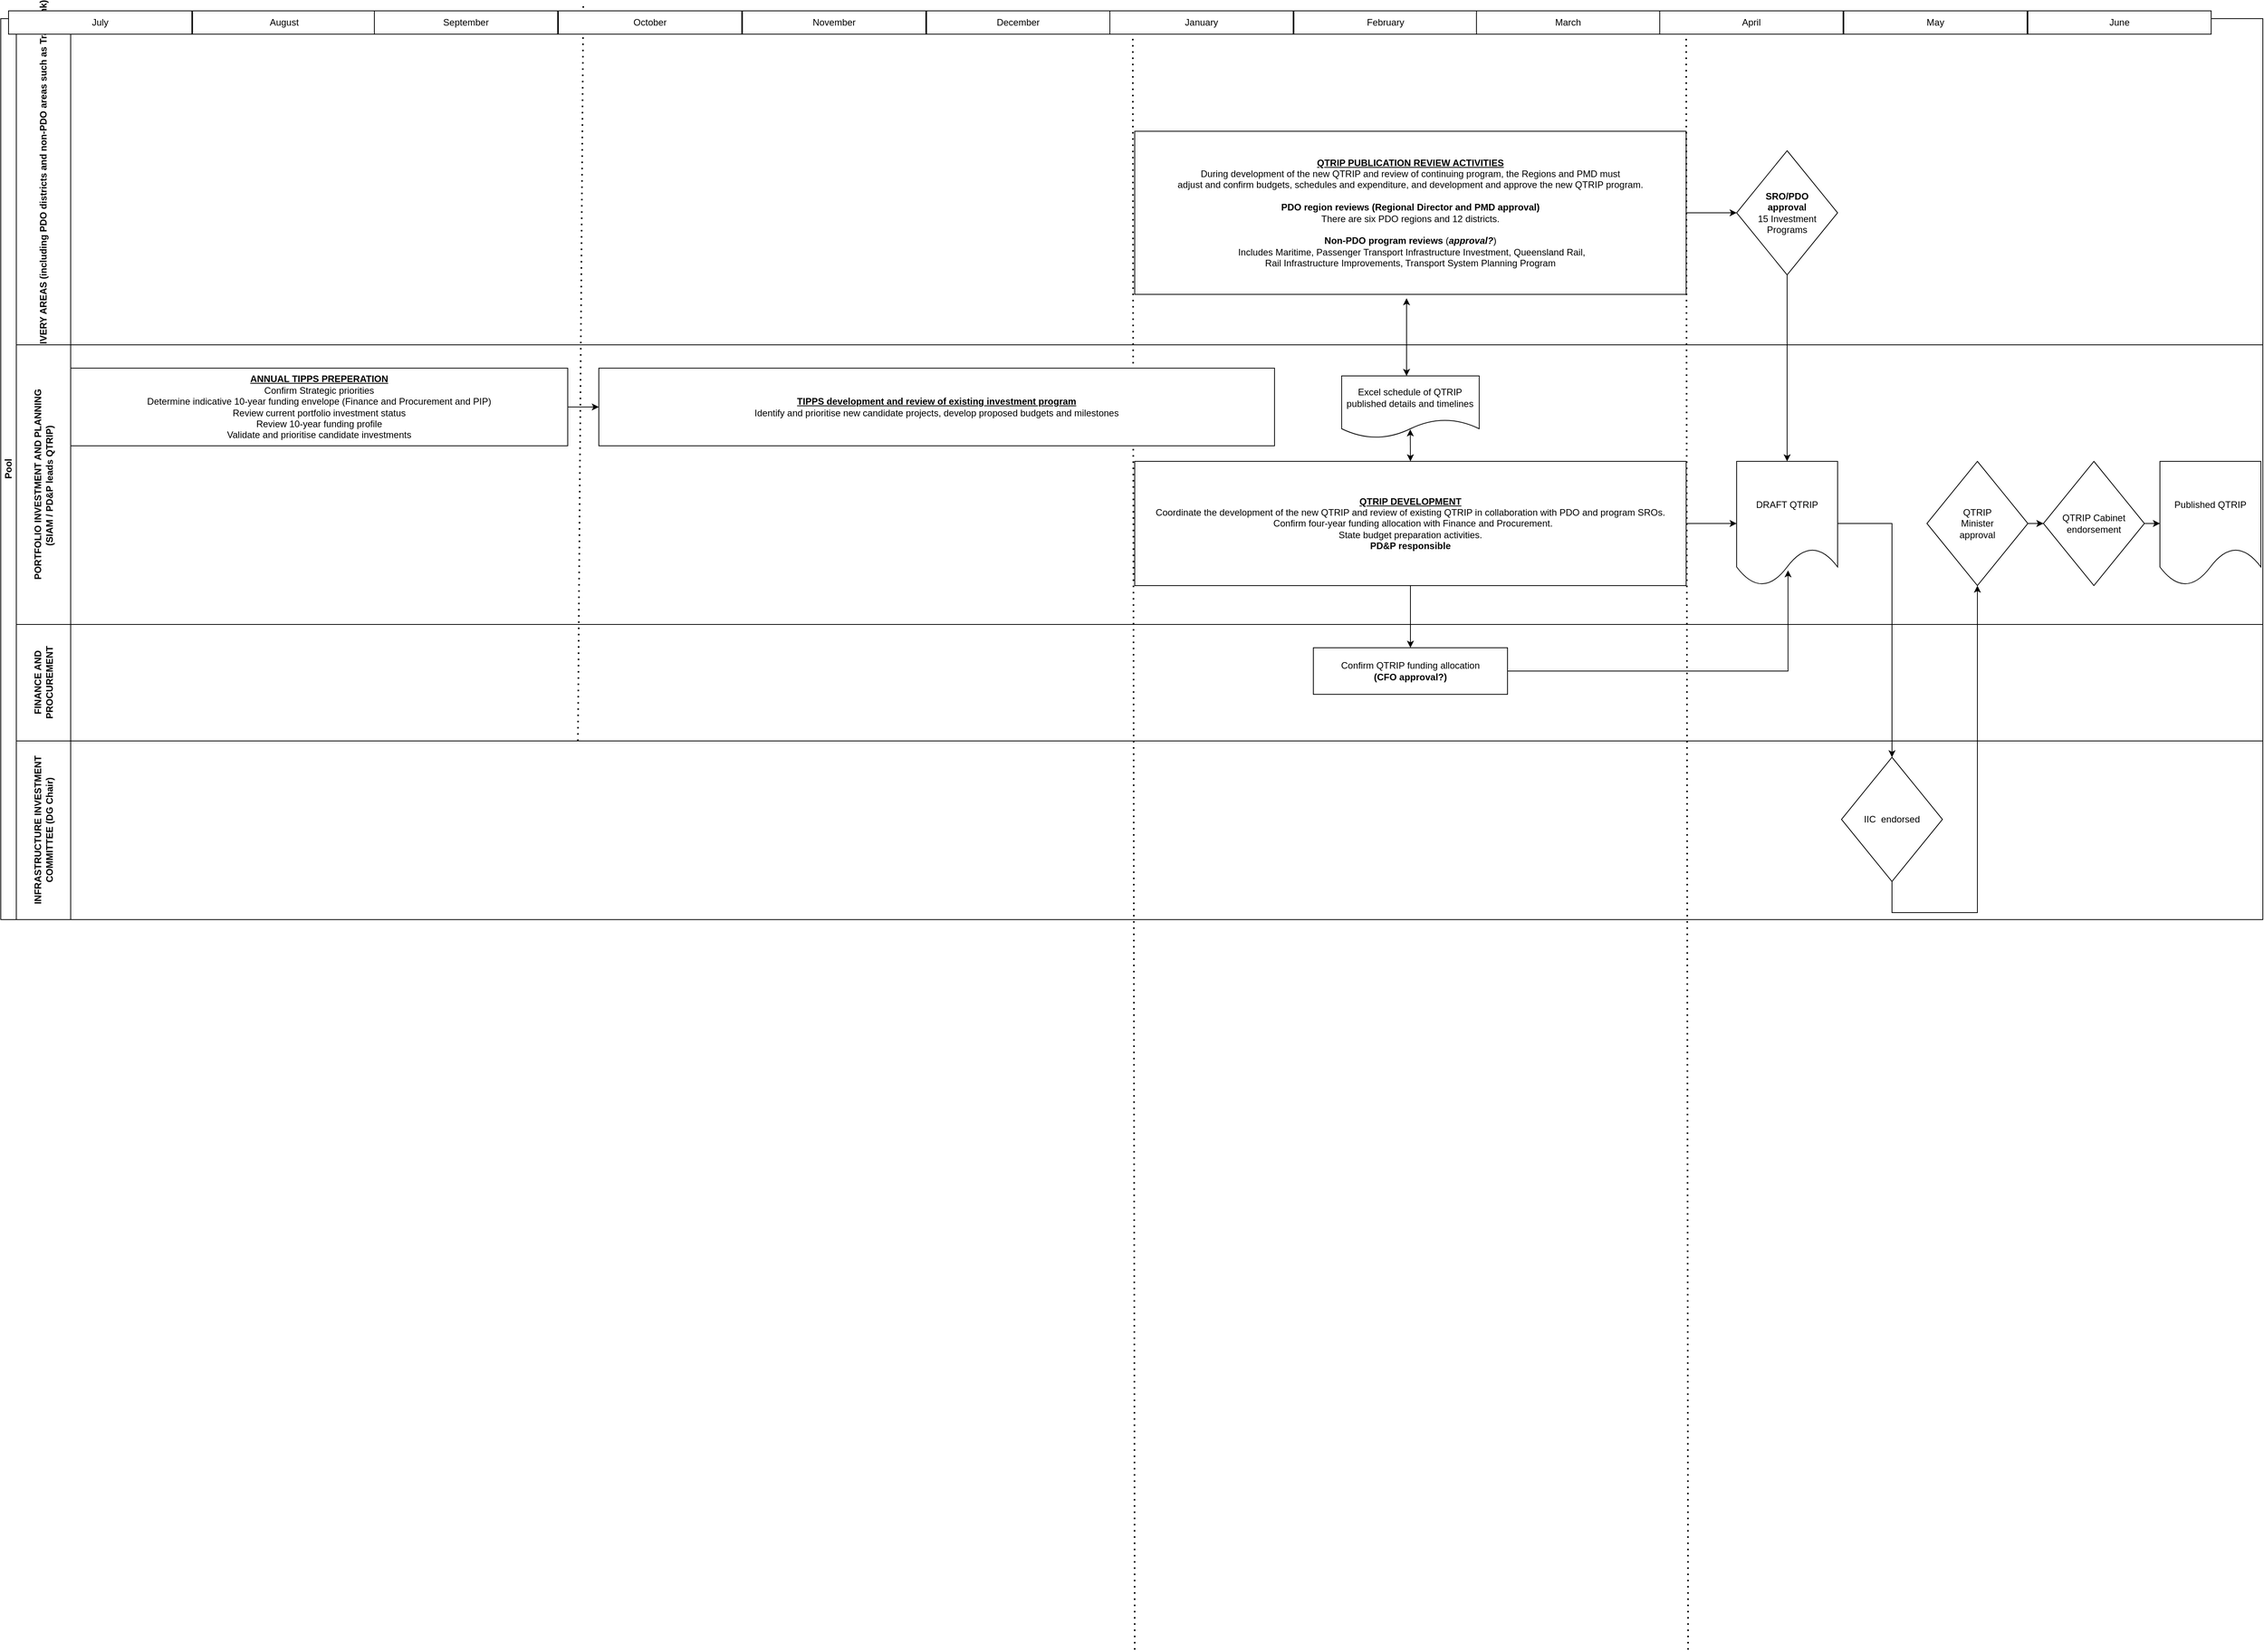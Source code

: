 <mxfile version="20.3.0" type="device" pages="3"><diagram id="prtHgNgQTEPvFCAcTncT" name="Annual portfolio process"><mxGraphModel dx="2662" dy="1730" grid="1" gridSize="10" guides="1" tooltips="1" connect="1" arrows="1" fold="1" page="1" pageScale="1" pageWidth="1654" pageHeight="1169" math="0" shadow="0"><root><mxCell id="0"/><mxCell id="1" parent="0"/><mxCell id="dNxyNK7c78bLwvsdeMH5-19" value="Pool" style="swimlane;html=1;childLayout=stackLayout;resizeParent=1;resizeParentMax=0;horizontal=0;startSize=20;horizontalStack=0;" parent="1" vertex="1"><mxGeometry x="200" y="90" width="2912.5" height="1160" as="geometry"/></mxCell><mxCell id="dNxyNK7c78bLwvsdeMH5-20" value="DELIVERY AREAS (including PDO districts and non-PDO areas such as Translink)" style="swimlane;html=1;startSize=70;horizontal=0;" parent="dNxyNK7c78bLwvsdeMH5-19" vertex="1"><mxGeometry x="20" width="2892.5" height="420" as="geometry"/></mxCell><mxCell id="J4HFlhDhFd4bc666YAR--60" value="" style="endArrow=none;dashed=1;html=1;dashPattern=1 3;strokeWidth=2;rounded=0;entryX=0;entryY=1;entryDx=0;entryDy=0;exitX=0.25;exitY=1;exitDx=0;exitDy=0;" parent="dNxyNK7c78bLwvsdeMH5-20" source="dNxyNK7c78bLwvsdeMH5-22" edge="1"><mxGeometry width="50" height="50" relative="1" as="geometry"><mxPoint x="730" y="940" as="sourcePoint"/><mxPoint x="730.0" y="-20" as="targetPoint"/></mxGeometry></mxCell><mxCell id="CpiX4Lv9qsMPHa_85J-V-12" style="edgeStyle=orthogonalEdgeStyle;rounded=0;orthogonalLoop=1;jettySize=auto;html=1;entryX=0;entryY=0.5;entryDx=0;entryDy=0;" parent="dNxyNK7c78bLwvsdeMH5-20" source="J4HFlhDhFd4bc666YAR--69" target="J4HFlhDhFd4bc666YAR--165" edge="1"><mxGeometry relative="1" as="geometry"/></mxCell><mxCell id="J4HFlhDhFd4bc666YAR--69" value="&lt;b style=&quot;text-decoration-line: underline;&quot;&gt;QTRIP PUBLICATION REVIEW ACTIVITIES&lt;br&gt;&lt;/b&gt;During development of the new QTRIP and review of continuing program, the Regions and PMD must&lt;br&gt;adjust and confirm budgets, schedules and expenditure, and development and approve the new QTRIP program.&lt;br&gt;&lt;br&gt;&lt;b&gt;PDO region reviews (&lt;/b&gt;&lt;b&gt;Regional Director and PMD approval)&lt;/b&gt;&lt;br&gt;There are six PDO regions and 12 districts.&lt;br&gt;&lt;br&gt;&lt;span style=&quot;font-weight: bold;&quot;&gt;Non-PDO program reviews&amp;nbsp;&lt;/span&gt;(&lt;i&gt;&lt;b&gt;approval?&lt;/b&gt;&lt;/i&gt;)&lt;br&gt;&lt;span style=&quot;white-space: pre;&quot;&gt; &lt;/span&gt;Includes Maritime, Passenger Transport Infrastructure Investment, Queensland Rail,&lt;br&gt;Rail Infrastructure Improvements, Transport System Planning Program" style="rounded=0;whiteSpace=wrap;html=1;" parent="dNxyNK7c78bLwvsdeMH5-20" vertex="1"><mxGeometry x="1440" y="145" width="710" height="210" as="geometry"/></mxCell><mxCell id="J4HFlhDhFd4bc666YAR--109" value="" style="endArrow=none;dashed=1;html=1;dashPattern=1 3;strokeWidth=2;rounded=0;entryX=0;entryY=1;entryDx=0;entryDy=0;" parent="dNxyNK7c78bLwvsdeMH5-20" edge="1"><mxGeometry x="20" width="50" height="50" relative="1" as="geometry"><mxPoint x="1440" y="2100" as="sourcePoint"/><mxPoint x="1437.5" as="targetPoint"/></mxGeometry></mxCell><mxCell id="J4HFlhDhFd4bc666YAR--110" value="" style="endArrow=none;dashed=1;html=1;dashPattern=1 3;strokeWidth=2;rounded=0;entryX=0;entryY=1;entryDx=0;entryDy=0;" parent="dNxyNK7c78bLwvsdeMH5-20" edge="1"><mxGeometry x="20" width="50" height="50" relative="1" as="geometry"><mxPoint x="2152.5" y="2100.0" as="sourcePoint"/><mxPoint x="2150" as="targetPoint"/></mxGeometry></mxCell><mxCell id="J4HFlhDhFd4bc666YAR--165" value="&lt;b&gt;SRO/PDO&lt;br&gt;approval&lt;/b&gt;&lt;br&gt;15 Investment&lt;br&gt;Programs" style="rhombus;whiteSpace=wrap;html=1;" parent="dNxyNK7c78bLwvsdeMH5-20" vertex="1"><mxGeometry x="2215" y="170" width="130" height="160" as="geometry"/></mxCell><mxCell id="dNxyNK7c78bLwvsdeMH5-21" value="PORTFOLIO INVESTMENT AND PLANNING&lt;br&gt;(SIAM / PD&amp;amp;P leads QTRIP)&amp;nbsp;" style="swimlane;html=1;startSize=70;horizontal=0;" parent="dNxyNK7c78bLwvsdeMH5-19" vertex="1"><mxGeometry x="20" y="420" width="2892.5" height="360" as="geometry"/></mxCell><mxCell id="J4HFlhDhFd4bc666YAR--175" value="" style="edgeStyle=orthogonalEdgeStyle;rounded=0;orthogonalLoop=1;jettySize=auto;html=1;" parent="dNxyNK7c78bLwvsdeMH5-21" source="J4HFlhDhFd4bc666YAR--126" target="J4HFlhDhFd4bc666YAR--174" edge="1"><mxGeometry relative="1" as="geometry"/></mxCell><mxCell id="J4HFlhDhFd4bc666YAR--126" value="&lt;b&gt;&lt;u&gt;QTRIP DEVELOPMENT&lt;/u&gt;&lt;/b&gt;&lt;br&gt;Coordinate the development of the new QTRIP and review of existing QTRIP in collaboration with PDO and program SROs.&lt;br&gt;&amp;nbsp; Confirm four-year funding allocation with Finance and Procurement.&lt;br&gt;State budget preparation activities.&lt;br&gt;&lt;b&gt;PD&amp;amp;P responsible&lt;/b&gt;" style="rounded=0;whiteSpace=wrap;html=1;" parent="dNxyNK7c78bLwvsdeMH5-21" vertex="1"><mxGeometry x="1440" y="150" width="710" height="160" as="geometry"/></mxCell><mxCell id="J4HFlhDhFd4bc666YAR--127" value="Excel schedule of QTRIP published details and timelines" style="shape=document;whiteSpace=wrap;html=1;boundedLbl=1;rounded=0;" parent="dNxyNK7c78bLwvsdeMH5-21" vertex="1"><mxGeometry x="1706.43" y="40" width="177.14" height="80" as="geometry"/></mxCell><mxCell id="J4HFlhDhFd4bc666YAR--174" value="DRAFT QTRIP" style="shape=document;whiteSpace=wrap;html=1;boundedLbl=1;rounded=0;" parent="dNxyNK7c78bLwvsdeMH5-21" vertex="1"><mxGeometry x="2215" y="150" width="130" height="160" as="geometry"/></mxCell><mxCell id="J4HFlhDhFd4bc666YAR--182" value="" style="edgeStyle=orthogonalEdgeStyle;rounded=0;orthogonalLoop=1;jettySize=auto;html=1;" parent="dNxyNK7c78bLwvsdeMH5-21" source="J4HFlhDhFd4bc666YAR--178" target="J4HFlhDhFd4bc666YAR--181" edge="1"><mxGeometry relative="1" as="geometry"/></mxCell><mxCell id="J4HFlhDhFd4bc666YAR--178" value="QTRIP &lt;br&gt;Minister&lt;br&gt;approval" style="rhombus;whiteSpace=wrap;html=1;rounded=0;" parent="dNxyNK7c78bLwvsdeMH5-21" vertex="1"><mxGeometry x="2460" y="150" width="130" height="160" as="geometry"/></mxCell><mxCell id="CpiX4Lv9qsMPHa_85J-V-31" style="edgeStyle=orthogonalEdgeStyle;rounded=0;orthogonalLoop=1;jettySize=auto;html=1;entryX=0;entryY=0.5;entryDx=0;entryDy=0;" parent="dNxyNK7c78bLwvsdeMH5-21" source="J4HFlhDhFd4bc666YAR--181" target="J4HFlhDhFd4bc666YAR--185" edge="1"><mxGeometry relative="1" as="geometry"/></mxCell><mxCell id="J4HFlhDhFd4bc666YAR--181" value="QTRIP Cabinet endorsement" style="rhombus;whiteSpace=wrap;html=1;rounded=0;" parent="dNxyNK7c78bLwvsdeMH5-21" vertex="1"><mxGeometry x="2610" y="150" width="130" height="160" as="geometry"/></mxCell><mxCell id="J4HFlhDhFd4bc666YAR--185" value="Published QTRIP" style="shape=document;whiteSpace=wrap;html=1;boundedLbl=1;rounded=0;" parent="dNxyNK7c78bLwvsdeMH5-21" vertex="1"><mxGeometry x="2760" y="150" width="130" height="160" as="geometry"/></mxCell><mxCell id="CpiX4Lv9qsMPHa_85J-V-23" value="" style="endArrow=classic;startArrow=classic;html=1;rounded=0;entryX=0.528;entryY=0.923;entryDx=0;entryDy=0;entryPerimeter=0;exitX=0.5;exitY=0;exitDx=0;exitDy=0;" parent="dNxyNK7c78bLwvsdeMH5-21" source="J4HFlhDhFd4bc666YAR--126" edge="1"><mxGeometry width="50" height="50" relative="1" as="geometry"><mxPoint x="1794.83" y="155" as="sourcePoint"/><mxPoint x="1794.79" y="108.84" as="targetPoint"/></mxGeometry></mxCell><mxCell id="CpiX4Lv9qsMPHa_85J-V-35" style="edgeStyle=orthogonalEdgeStyle;rounded=0;orthogonalLoop=1;jettySize=auto;html=1;entryX=0;entryY=0.5;entryDx=0;entryDy=0;" parent="dNxyNK7c78bLwvsdeMH5-21" source="J4HFlhDhFd4bc666YAR--111" target="J4HFlhDhFd4bc666YAR--131" edge="1"><mxGeometry relative="1" as="geometry"/></mxCell><mxCell id="J4HFlhDhFd4bc666YAR--111" value="&lt;b&gt;&lt;u&gt;ANNUAL TIPPS PREPERATION&lt;br&gt;&lt;/u&gt;&lt;/b&gt;Confirm Strategic priorities&lt;br&gt;Determine indicative 10-year funding envelope (Finance and Procurement and PIP)&lt;br&gt;Review current portfolio investment status&lt;br&gt;Review 10-year funding profile&lt;br&gt;Validate and prioritise candidate investments" style="rounded=0;whiteSpace=wrap;html=1;fontFamily=Helvetica;fontSize=12;fontColor=#000000;align=center;" parent="dNxyNK7c78bLwvsdeMH5-21" vertex="1"><mxGeometry x="70" y="30" width="640" height="100" as="geometry"/></mxCell><mxCell id="J4HFlhDhFd4bc666YAR--131" value="&lt;b&gt;&lt;u&gt;TIPPS development and review of existing investment program&lt;br&gt;&lt;/u&gt;&lt;/b&gt;Identify and prioritise new candidate projects, develop proposed budgets and milestones&lt;b&gt;&lt;u&gt;&lt;br&gt;&lt;/u&gt;&lt;/b&gt;" style="rounded=0;whiteSpace=wrap;html=1;" parent="dNxyNK7c78bLwvsdeMH5-21" vertex="1"><mxGeometry x="750" y="30" width="870" height="100" as="geometry"/></mxCell><mxCell id="dNxyNK7c78bLwvsdeMH5-22" value="FINANCE AND&lt;br&gt;PROCUREMENT" style="swimlane;html=1;startSize=70;horizontal=0;" parent="dNxyNK7c78bLwvsdeMH5-19" vertex="1"><mxGeometry x="20" y="780" width="2892.5" height="150" as="geometry"/></mxCell><mxCell id="J4HFlhDhFd4bc666YAR--172" value="Confirm QTRIP funding allocation&lt;br&gt;&lt;b&gt;(CFO approval?)&lt;/b&gt;" style="rounded=0;whiteSpace=wrap;html=1;" parent="dNxyNK7c78bLwvsdeMH5-22" vertex="1"><mxGeometry x="1670" y="30" width="250" height="60" as="geometry"/></mxCell><mxCell id="J4HFlhDhFd4bc666YAR--123" value="INFRASTRUCTURE INVESTMENT&lt;br&gt;COMMITTEE (DG Chair)" style="swimlane;html=1;startSize=70;horizontal=0;" parent="dNxyNK7c78bLwvsdeMH5-19" vertex="1"><mxGeometry x="20" y="930" width="2892.5" height="230" as="geometry"/></mxCell><mxCell id="J4HFlhDhFd4bc666YAR--176" value="IIC&amp;nbsp; endorsed" style="rhombus;whiteSpace=wrap;html=1;rounded=0;" parent="J4HFlhDhFd4bc666YAR--123" vertex="1"><mxGeometry x="2350" y="21" width="130" height="160" as="geometry"/></mxCell><mxCell id="CpiX4Lv9qsMPHa_85J-V-9" style="edgeStyle=orthogonalEdgeStyle;rounded=0;orthogonalLoop=1;jettySize=auto;html=1;entryX=0.5;entryY=0;entryDx=0;entryDy=0;" parent="dNxyNK7c78bLwvsdeMH5-19" source="J4HFlhDhFd4bc666YAR--165" target="J4HFlhDhFd4bc666YAR--174" edge="1"><mxGeometry relative="1" as="geometry"/></mxCell><mxCell id="CpiX4Lv9qsMPHa_85J-V-11" style="edgeStyle=orthogonalEdgeStyle;rounded=0;orthogonalLoop=1;jettySize=auto;html=1;entryX=0.5;entryY=0;entryDx=0;entryDy=0;" parent="dNxyNK7c78bLwvsdeMH5-19" source="J4HFlhDhFd4bc666YAR--174" target="J4HFlhDhFd4bc666YAR--176" edge="1"><mxGeometry relative="1" as="geometry"><mxPoint x="2430.0" y="930" as="targetPoint"/></mxGeometry></mxCell><mxCell id="CpiX4Lv9qsMPHa_85J-V-24" style="edgeStyle=orthogonalEdgeStyle;rounded=0;orthogonalLoop=1;jettySize=auto;html=1;entryX=0.5;entryY=0;entryDx=0;entryDy=0;" parent="dNxyNK7c78bLwvsdeMH5-19" source="J4HFlhDhFd4bc666YAR--126" target="J4HFlhDhFd4bc666YAR--172" edge="1"><mxGeometry relative="1" as="geometry"/></mxCell><mxCell id="CpiX4Lv9qsMPHa_85J-V-25" style="edgeStyle=orthogonalEdgeStyle;rounded=0;orthogonalLoop=1;jettySize=auto;html=1;entryX=0.509;entryY=0.877;entryDx=0;entryDy=0;entryPerimeter=0;" parent="dNxyNK7c78bLwvsdeMH5-19" source="J4HFlhDhFd4bc666YAR--172" target="J4HFlhDhFd4bc666YAR--174" edge="1"><mxGeometry relative="1" as="geometry"/></mxCell><mxCell id="CpiX4Lv9qsMPHa_85J-V-26" style="edgeStyle=orthogonalEdgeStyle;rounded=0;orthogonalLoop=1;jettySize=auto;html=1;entryX=0.5;entryY=1;entryDx=0;entryDy=0;" parent="dNxyNK7c78bLwvsdeMH5-19" source="J4HFlhDhFd4bc666YAR--176" target="J4HFlhDhFd4bc666YAR--178" edge="1"><mxGeometry relative="1" as="geometry"><Array as="points"><mxPoint x="2545" y="1151"/></Array></mxGeometry></mxCell><mxCell id="dNxyNK7c78bLwvsdeMH5-24" value="July" style="rounded=0;whiteSpace=wrap;html=1;fontFamily=Helvetica;fontSize=12;fontColor=#000000;align=center;" parent="1" vertex="1"><mxGeometry x="210" y="80" width="236" height="30" as="geometry"/></mxCell><mxCell id="J4HFlhDhFd4bc666YAR--98" value="August" style="rounded=0;whiteSpace=wrap;html=1;fontFamily=Helvetica;fontSize=12;fontColor=#000000;align=center;" parent="1" vertex="1"><mxGeometry x="447" y="80" width="236" height="30" as="geometry"/></mxCell><mxCell id="J4HFlhDhFd4bc666YAR--99" value="October" style="rounded=0;whiteSpace=wrap;html=1;fontFamily=Helvetica;fontSize=12;fontColor=#000000;align=center;" parent="1" vertex="1"><mxGeometry x="918" y="80" width="236" height="30" as="geometry"/></mxCell><mxCell id="J4HFlhDhFd4bc666YAR--100" value="September" style="rounded=0;whiteSpace=wrap;html=1;fontFamily=Helvetica;fontSize=12;fontColor=#000000;align=center;" parent="1" vertex="1"><mxGeometry x="681" y="80" width="236" height="30" as="geometry"/></mxCell><mxCell id="J4HFlhDhFd4bc666YAR--101" value="December" style="rounded=0;whiteSpace=wrap;html=1;fontFamily=Helvetica;fontSize=12;fontColor=#000000;align=center;" parent="1" vertex="1"><mxGeometry x="1392" y="80" width="236" height="30" as="geometry"/></mxCell><mxCell id="J4HFlhDhFd4bc666YAR--102" value="November" style="rounded=0;whiteSpace=wrap;html=1;fontFamily=Helvetica;fontSize=12;fontColor=#000000;align=center;" parent="1" vertex="1"><mxGeometry x="1155" y="80" width="236" height="30" as="geometry"/></mxCell><mxCell id="J4HFlhDhFd4bc666YAR--103" value="February" style="rounded=0;whiteSpace=wrap;html=1;fontFamily=Helvetica;fontSize=12;fontColor=#000000;align=center;" parent="1" vertex="1"><mxGeometry x="1865" y="80" width="236" height="30" as="geometry"/></mxCell><mxCell id="J4HFlhDhFd4bc666YAR--104" value="January" style="rounded=0;whiteSpace=wrap;html=1;fontFamily=Helvetica;fontSize=12;fontColor=#000000;align=center;" parent="1" vertex="1"><mxGeometry x="1628" y="80" width="236" height="30" as="geometry"/></mxCell><mxCell id="J4HFlhDhFd4bc666YAR--105" value="May" style="rounded=0;whiteSpace=wrap;html=1;fontFamily=Helvetica;fontSize=12;fontColor=#000000;align=center;" parent="1" vertex="1"><mxGeometry x="2573" y="80" width="236" height="30" as="geometry"/></mxCell><mxCell id="J4HFlhDhFd4bc666YAR--106" value="April" style="rounded=0;whiteSpace=wrap;html=1;fontFamily=Helvetica;fontSize=12;fontColor=#000000;align=center;" parent="1" vertex="1"><mxGeometry x="2336" y="80" width="236" height="30" as="geometry"/></mxCell><mxCell id="J4HFlhDhFd4bc666YAR--107" value="March" style="rounded=0;whiteSpace=wrap;html=1;fontFamily=Helvetica;fontSize=12;fontColor=#000000;align=center;" parent="1" vertex="1"><mxGeometry x="2100" y="80" width="236" height="30" as="geometry"/></mxCell><mxCell id="J4HFlhDhFd4bc666YAR--108" value="June" style="rounded=0;whiteSpace=wrap;html=1;fontFamily=Helvetica;fontSize=12;fontColor=#000000;align=center;" parent="1" vertex="1"><mxGeometry x="2810" y="80" width="236" height="30" as="geometry"/></mxCell><mxCell id="yKfj6UezUuoZRLsLaoU3-3" value="" style="endArrow=classic;startArrow=classic;html=1;rounded=0;" parent="1" edge="1"><mxGeometry width="50" height="50" relative="1" as="geometry"><mxPoint x="2010" y="550" as="sourcePoint"/><mxPoint x="2010" y="450" as="targetPoint"/></mxGeometry></mxCell></root></mxGraphModel></diagram><diagram id="KidIS7s5bapu1iftakVk" name="Investment prioritisation"><mxGraphModel dx="1331" dy="865" grid="1" gridSize="10" guides="1" tooltips="1" connect="1" arrows="1" fold="1" page="1" pageScale="1" pageWidth="1654" pageHeight="1169" math="0" shadow="0"><root><mxCell id="0"/><mxCell id="1" parent="0"/></root></mxGraphModel></diagram><diagram id="lmJK-2yLrPPL_k1sbxFB" name="QTRIP"><mxGraphModel dx="1554" dy="1018" grid="1" gridSize="10" guides="1" tooltips="1" connect="1" arrows="1" fold="1" page="1" pageScale="1" pageWidth="1654" pageHeight="1169" math="0" shadow="0"><root><mxCell id="0"/><mxCell id="1" parent="0"/><mxCell id="1NMxPis9Ar9ZYOywmdkB-1" value="Pool" style="swimlane;childLayout=stackLayout;resizeParent=1;resizeParentMax=0;horizontal=1;startSize=20;horizontalStack=0;fontSize=11;" vertex="1" parent="1"><mxGeometry x="110" y="100" width="1460" height="860" as="geometry"/></mxCell><mxCell id="1NMxPis9Ar9ZYOywmdkB-2" value="Lane 1" style="swimlane;startSize=20;horizontal=0;" vertex="1" parent="1NMxPis9Ar9ZYOywmdkB-1"><mxGeometry y="20" width="1460" height="320" as="geometry"/></mxCell><mxCell id="1NMxPis9Ar9ZYOywmdkB-7" value="&lt;font style=&quot;font-size: 10px;&quot;&gt;Final program changes&lt;br&gt;approved for Baseline QTRIP&lt;/font&gt;" style="shape=step;perimeter=stepPerimeter;whiteSpace=wrap;html=1;fixedSize=1;" vertex="1" parent="1NMxPis9Ar9ZYOywmdkB-2"><mxGeometry x="1276" y="260" width="180" height="50" as="geometry"/></mxCell><mxCell id="1NMxPis9Ar9ZYOywmdkB-36" value="JANUARY" style="rounded=0;whiteSpace=wrap;html=1;fontSize=10;" vertex="1" parent="1NMxPis9Ar9ZYOywmdkB-2"><mxGeometry x="20" width="240" height="30" as="geometry"/></mxCell><mxCell id="1NMxPis9Ar9ZYOywmdkB-37" value="FEBRUARY" style="rounded=0;whiteSpace=wrap;html=1;fontSize=10;" vertex="1" parent="1NMxPis9Ar9ZYOywmdkB-2"><mxGeometry x="260" width="240" height="30" as="geometry"/></mxCell><mxCell id="1NMxPis9Ar9ZYOywmdkB-38" value="MARCH" style="rounded=0;whiteSpace=wrap;html=1;fontSize=10;" vertex="1" parent="1NMxPis9Ar9ZYOywmdkB-2"><mxGeometry x="500" width="240" height="30" as="geometry"/></mxCell><mxCell id="1NMxPis9Ar9ZYOywmdkB-39" value="APRIL" style="rounded=0;whiteSpace=wrap;html=1;fontSize=10;" vertex="1" parent="1NMxPis9Ar9ZYOywmdkB-2"><mxGeometry x="740" width="240" height="30" as="geometry"/></mxCell><mxCell id="1NMxPis9Ar9ZYOywmdkB-40" value="MAY" style="rounded=0;whiteSpace=wrap;html=1;fontSize=10;" vertex="1" parent="1NMxPis9Ar9ZYOywmdkB-2"><mxGeometry x="980" width="240" height="30" as="geometry"/></mxCell><mxCell id="1NMxPis9Ar9ZYOywmdkB-41" value="JUNE" style="rounded=0;whiteSpace=wrap;html=1;fontSize=10;" vertex="1" parent="1NMxPis9Ar9ZYOywmdkB-2"><mxGeometry x="1220" width="240" height="30" as="geometry"/></mxCell><mxCell id="1NMxPis9Ar9ZYOywmdkB-46" value="Regional Director&lt;br&gt;Approval" style="rhombus;whiteSpace=wrap;html=1;fontSize=10;fillColor=#ffe6cc;strokeColor=#d79b00;" vertex="1" parent="1NMxPis9Ar9ZYOywmdkB-2"><mxGeometry x="1110" y="210" width="105" height="90" as="geometry"/></mxCell><mxCell id="1NMxPis9Ar9ZYOywmdkB-76" value="&lt;span style=&quot;font-size: 10px;&quot;&gt;Delivery areas review&lt;br&gt;QTRIP publication&lt;/span&gt;" style="shape=step;perimeter=stepPerimeter;whiteSpace=wrap;html=1;fixedSize=1;fillColor=#ffe6cc;strokeColor=#d79b00;" vertex="1" parent="1NMxPis9Ar9ZYOywmdkB-2"><mxGeometry x="750" y="250" width="180" height="50" as="geometry"/></mxCell><mxCell id="1NMxPis9Ar9ZYOywmdkB-77" value="&lt;span style=&quot;font-size: 10px;&quot;&gt;Delivery areas review&lt;br&gt;QTRIP publication&lt;/span&gt;" style="shape=step;perimeter=stepPerimeter;whiteSpace=wrap;html=1;fixedSize=1;fillColor=#ffe6cc;strokeColor=#d79b00;" vertex="1" parent="1NMxPis9Ar9ZYOywmdkB-2"><mxGeometry x="250" y="250" width="480" height="50" as="geometry"/></mxCell><mxCell id="1NMxPis9Ar9ZYOywmdkB-80" value="&lt;span style=&quot;font-size: 10px;&quot;&gt;Delivery areas review&lt;br&gt;QTRIP publication&lt;/span&gt;" style="shape=step;perimeter=stepPerimeter;whiteSpace=wrap;html=1;fixedSize=1;fillColor=#ffe6cc;strokeColor=#d79b00;" vertex="1" parent="1NMxPis9Ar9ZYOywmdkB-2"><mxGeometry x="920" y="250" width="150" height="50" as="geometry"/></mxCell><mxCell id="1NMxPis9Ar9ZYOywmdkB-85" value="" style="endArrow=none;dashed=1;html=1;rounded=0;strokeWidth=1;fontSize=10;endSize=6;entryX=0;entryY=1;entryDx=0;entryDy=0;" edge="1" parent="1NMxPis9Ar9ZYOywmdkB-2"><mxGeometry width="50" height="50" relative="1" as="geometry"><mxPoint x="1270" y="850" as="sourcePoint"/><mxPoint x="1270" y="30" as="targetPoint"/></mxGeometry></mxCell><mxCell id="1NMxPis9Ar9ZYOywmdkB-101" value="" style="edgeStyle=orthogonalEdgeStyle;rounded=0;orthogonalLoop=1;jettySize=auto;html=1;strokeWidth=2;fontSize=11;endSize=6;" edge="1" parent="1NMxPis9Ar9ZYOywmdkB-2" source="1NMxPis9Ar9ZYOywmdkB-98" target="1NMxPis9Ar9ZYOywmdkB-40"><mxGeometry relative="1" as="geometry"/></mxCell><mxCell id="1NMxPis9Ar9ZYOywmdkB-98" value="System lock: no change for QTRIP&lt;br style=&quot;font-size: 12px;&quot;&gt;'Priority projects'" style="text;html=1;strokeColor=none;fillColor=none;align=left;verticalAlign=middle;whiteSpace=wrap;rounded=0;fontSize=12;fontStyle=1" vertex="1" parent="1NMxPis9Ar9ZYOywmdkB-2"><mxGeometry x="746" y="40" width="214" height="40" as="geometry"/></mxCell><mxCell id="1NMxPis9Ar9ZYOywmdkB-100" value="No change for QTRIP&lt;br style=&quot;font-size: 12px;&quot;&gt;'Priority projects'" style="text;html=1;strokeColor=none;fillColor=none;align=left;verticalAlign=middle;whiteSpace=wrap;rounded=0;fontSize=12;fontStyle=1" vertex="1" parent="1NMxPis9Ar9ZYOywmdkB-2"><mxGeometry x="1276" y="40" width="130" height="40" as="geometry"/></mxCell><mxCell id="1NMxPis9Ar9ZYOywmdkB-53" value="" style="endArrow=classic;startArrow=classic;html=1;rounded=0;strokeWidth=1;fontSize=10;endSize=6;entryX=0.5;entryY=1;entryDx=0;entryDy=0;" edge="1" parent="1NMxPis9Ar9ZYOywmdkB-1" target="1NMxPis9Ar9ZYOywmdkB-46"><mxGeometry width="50" height="50" relative="1" as="geometry"><mxPoint x="1163" y="360" as="sourcePoint"/><mxPoint x="1163" y="350" as="targetPoint"/></mxGeometry></mxCell><mxCell id="1NMxPis9Ar9ZYOywmdkB-3" value="Lane 2" style="swimlane;startSize=20;horizontal=0;" vertex="1" parent="1NMxPis9Ar9ZYOywmdkB-1"><mxGeometry y="340" width="1460" height="340" as="geometry"/></mxCell><mxCell id="1NMxPis9Ar9ZYOywmdkB-8" value="&lt;span style=&quot;font-size: 10px;&quot;&gt;Final expenditure&lt;br&gt;profile to Finance&amp;nbsp;&amp;nbsp;&lt;/span&gt;" style="shape=step;perimeter=stepPerimeter;whiteSpace=wrap;html=1;fixedSize=1;" vertex="1" parent="1NMxPis9Ar9ZYOywmdkB-3"><mxGeometry x="1270" y="280" width="140" height="50" as="geometry"/></mxCell><mxCell id="1NMxPis9Ar9ZYOywmdkB-16" value="QTRIP released" style="shape=document;whiteSpace=wrap;html=1;boundedLbl=1;fontSize=10;fillColor=#ffe6cc;strokeColor=#d79b00;fontStyle=1" vertex="1" parent="1NMxPis9Ar9ZYOywmdkB-3"><mxGeometry x="1280" y="23" width="120" height="90" as="geometry"/></mxCell><mxCell id="1NMxPis9Ar9ZYOywmdkB-19" value="&lt;span style=&quot;font-size: 10px;&quot;&gt;QTRIP PUBLICATION&lt;br&gt;REVIEW&lt;/span&gt;" style="shape=step;perimeter=stepPerimeter;whiteSpace=wrap;html=1;fixedSize=1;fillColor=#ffe6cc;strokeColor=#d79b00;" vertex="1" parent="1NMxPis9Ar9ZYOywmdkB-3"><mxGeometry x="920" y="23" width="150" height="90" as="geometry"/></mxCell><mxCell id="1NMxPis9Ar9ZYOywmdkB-50" value="&lt;span style=&quot;font-size: 10px;&quot;&gt;FINAL QTRIP&lt;br&gt;DRAFT REVIEW&lt;/span&gt;" style="shape=step;perimeter=stepPerimeter;whiteSpace=wrap;html=1;fixedSize=1;fillColor=#ffe6cc;strokeColor=#d79b00;" vertex="1" parent="1NMxPis9Ar9ZYOywmdkB-3"><mxGeometry x="1090" y="23" width="147" height="90" as="geometry"/></mxCell><mxCell id="1NMxPis9Ar9ZYOywmdkB-52" value="ICC approved&lt;br&gt;QTRIP program" style="rhombus;whiteSpace=wrap;html=1;fontSize=10;fillColor=#ffe6cc;strokeColor=#d79b00;" vertex="1" parent="1NMxPis9Ar9ZYOywmdkB-3"><mxGeometry x="1010" y="130" width="110" height="109.09" as="geometry"/></mxCell><mxCell id="1NMxPis9Ar9ZYOywmdkB-68" value="&lt;span style=&quot;font-size: 10px;&quot;&gt;QTRIP PUBLICATION&lt;br&gt;REVIEW&lt;/span&gt;" style="shape=step;perimeter=stepPerimeter;whiteSpace=wrap;html=1;fixedSize=1;fillColor=#ffe6cc;strokeColor=#d79b00;" vertex="1" parent="1NMxPis9Ar9ZYOywmdkB-3"><mxGeometry x="750" y="23" width="180" height="90" as="geometry"/></mxCell><mxCell id="1NMxPis9Ar9ZYOywmdkB-69" value="ICC approved&lt;br&gt;QTRIP program" style="rhombus;whiteSpace=wrap;html=1;fontSize=10;fillColor=#ffe6cc;strokeColor=#d79b00;" vertex="1" parent="1NMxPis9Ar9ZYOywmdkB-3"><mxGeometry x="860" y="130" width="110" height="109.09" as="geometry"/></mxCell><mxCell id="1NMxPis9Ar9ZYOywmdkB-74" value="&lt;span style=&quot;font-size: 10px;&quot;&gt;Confirm 'priority projects'&lt;br&gt;for QLD budget&lt;/span&gt;" style="shape=step;perimeter=stepPerimeter;whiteSpace=wrap;html=1;fixedSize=1;" vertex="1" parent="1NMxPis9Ar9ZYOywmdkB-3"><mxGeometry x="740" y="280" width="150" height="50" as="geometry"/></mxCell><mxCell id="1NMxPis9Ar9ZYOywmdkB-75" value="&lt;span style=&quot;font-size: 10px;&quot;&gt;QTRIP PUBLICATION&lt;br&gt;REVIEW&lt;/span&gt;" style="shape=step;perimeter=stepPerimeter;whiteSpace=wrap;html=1;fixedSize=1;fillColor=#ffe6cc;strokeColor=#d79b00;" vertex="1" parent="1NMxPis9Ar9ZYOywmdkB-3"><mxGeometry x="250" y="23" width="480" height="90" as="geometry"/></mxCell><mxCell id="1NMxPis9Ar9ZYOywmdkB-81" value="Cabinet and&lt;br&gt;Minister approval" style="rhombus;whiteSpace=wrap;html=1;fontSize=10;fillColor=#ffe6cc;strokeColor=#d79b00;" vertex="1" parent="1NMxPis9Ar9ZYOywmdkB-3"><mxGeometry x="1160" y="130" width="110" height="109.09" as="geometry"/></mxCell><mxCell id="1NMxPis9Ar9ZYOywmdkB-4" value="Lane 3" style="swimlane;startSize=20;horizontal=0;" vertex="1" parent="1NMxPis9Ar9ZYOywmdkB-1"><mxGeometry y="680" width="1460" height="90" as="geometry"/></mxCell><mxCell id="1NMxPis9Ar9ZYOywmdkB-10" value="&lt;font style=&quot;font-size: 10px;&quot;&gt;Final expenditure profile&lt;br&gt;approaved for Baseline QTRIP&lt;/font&gt;" style="shape=step;perimeter=stepPerimeter;whiteSpace=wrap;html=1;fixedSize=1;" vertex="1" parent="1NMxPis9Ar9ZYOywmdkB-4"><mxGeometry x="1270" y="20" width="190" height="50" as="geometry"/></mxCell><mxCell id="1NMxPis9Ar9ZYOywmdkB-60" value="&lt;span style=&quot;font-size: 10px;&quot;&gt;CBRC Budget&lt;br&gt;decisions circulated&lt;/span&gt;" style="shape=step;perimeter=stepPerimeter;whiteSpace=wrap;html=1;fixedSize=1;" vertex="1" parent="1NMxPis9Ar9ZYOywmdkB-4"><mxGeometry x="929" y="20" width="130" height="50" as="geometry"/></mxCell><mxCell id="1NMxPis9Ar9ZYOywmdkB-73" value="&lt;span style=&quot;font-size: 10px;&quot;&gt;QLD Budget&lt;br&gt;submissions lodged&lt;/span&gt;" style="shape=step;perimeter=stepPerimeter;whiteSpace=wrap;html=1;fixedSize=1;" vertex="1" parent="1NMxPis9Ar9ZYOywmdkB-4"><mxGeometry x="789" y="20" width="150" height="50" as="geometry"/></mxCell><mxCell id="1NMxPis9Ar9ZYOywmdkB-5" value="Lane 3" style="swimlane;startSize=20;horizontal=0;" vertex="1" parent="1NMxPis9Ar9ZYOywmdkB-1"><mxGeometry y="770" width="1460" height="90" as="geometry"/></mxCell><mxCell id="1NMxPis9Ar9ZYOywmdkB-67" value="&lt;span style=&quot;font-size: 10px;&quot;&gt;Federal Budget&lt;br&gt;outcomes&lt;/span&gt;" style="shape=step;perimeter=stepPerimeter;whiteSpace=wrap;html=1;fixedSize=1;" vertex="1" parent="1NMxPis9Ar9ZYOywmdkB-5"><mxGeometry x="940" y="10" width="130" height="50" as="geometry"/></mxCell><mxCell id="1NMxPis9Ar9ZYOywmdkB-63" style="edgeStyle=orthogonalEdgeStyle;rounded=0;orthogonalLoop=1;jettySize=auto;html=1;strokeWidth=1;fontSize=10;endSize=6;entryX=0.5;entryY=1;entryDx=0;entryDy=0;" edge="1" parent="1NMxPis9Ar9ZYOywmdkB-1" source="1NMxPis9Ar9ZYOywmdkB-60" target="1NMxPis9Ar9ZYOywmdkB-19"><mxGeometry relative="1" as="geometry"><mxPoint x="975" y="469" as="targetPoint"/></mxGeometry></mxCell><mxCell id="1NMxPis9Ar9ZYOywmdkB-88" value="" style="endArrow=classic;startArrow=classic;html=1;rounded=0;strokeWidth=1;fontSize=10;endSize=6;entryX=0.5;entryY=1;entryDx=0;entryDy=0;exitX=0.5;exitY=0;exitDx=0;exitDy=0;" edge="1" parent="1NMxPis9Ar9ZYOywmdkB-1" source="1NMxPis9Ar9ZYOywmdkB-75" target="1NMxPis9Ar9ZYOywmdkB-77"><mxGeometry width="50" height="50" relative="1" as="geometry"><mxPoint x="590" y="400" as="sourcePoint"/><mxPoint x="640" y="350" as="targetPoint"/></mxGeometry></mxCell><mxCell id="1NMxPis9Ar9ZYOywmdkB-89" value="" style="endArrow=classic;startArrow=classic;html=1;rounded=0;strokeWidth=1;fontSize=10;endSize=6;entryX=0.5;entryY=1;entryDx=0;entryDy=0;exitX=0.5;exitY=0;exitDx=0;exitDy=0;" edge="1" parent="1NMxPis9Ar9ZYOywmdkB-1" source="1NMxPis9Ar9ZYOywmdkB-68" target="1NMxPis9Ar9ZYOywmdkB-76"><mxGeometry width="50" height="50" relative="1" as="geometry"><mxPoint x="580" y="420" as="sourcePoint"/><mxPoint x="630" y="370" as="targetPoint"/></mxGeometry></mxCell><mxCell id="1NMxPis9Ar9ZYOywmdkB-90" value="" style="endArrow=classic;startArrow=classic;html=1;rounded=0;strokeWidth=1;fontSize=10;endSize=6;entryX=0.5;entryY=1;entryDx=0;entryDy=0;exitX=0.5;exitY=0;exitDx=0;exitDy=0;" edge="1" parent="1NMxPis9Ar9ZYOywmdkB-1" source="1NMxPis9Ar9ZYOywmdkB-19" target="1NMxPis9Ar9ZYOywmdkB-80"><mxGeometry width="50" height="50" relative="1" as="geometry"><mxPoint x="580" y="420" as="sourcePoint"/><mxPoint x="630" y="370" as="targetPoint"/></mxGeometry></mxCell><mxCell id="1NMxPis9Ar9ZYOywmdkB-84" value="" style="endArrow=none;dashed=1;html=1;rounded=0;strokeWidth=1;fontSize=10;endSize=6;entryX=0;entryY=1;entryDx=0;entryDy=0;" edge="1" parent="1" target="1NMxPis9Ar9ZYOywmdkB-39"><mxGeometry width="50" height="50" relative="1" as="geometry"><mxPoint x="850" y="970" as="sourcePoint"/><mxPoint x="830" y="450" as="targetPoint"/></mxGeometry></mxCell></root></mxGraphModel></diagram></mxfile>